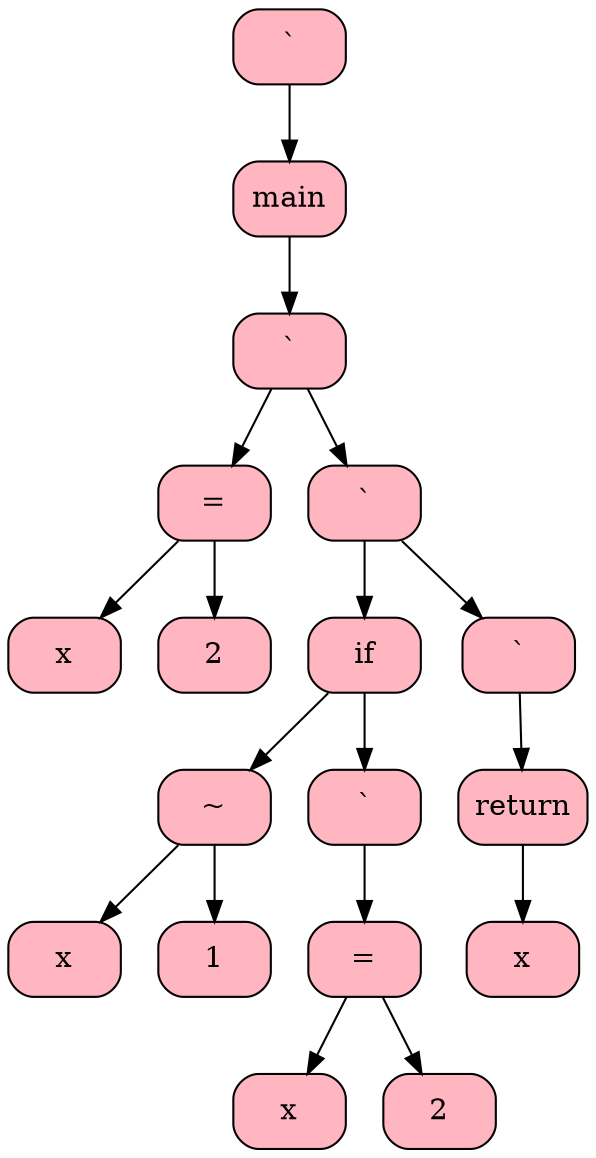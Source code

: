 digraph G { 
node [shape = record];
 "00798D78"  "00798D78" [shape = Mrecord, style = filled, fillcolor = lightpink  label = "` "];
"00798D78" -> "00791628"  "00791628" [shape = Mrecord, style = filled, fillcolor = lightpink  label = "main "];

 "00791628" -> "00798E08" 
 "00798E08" [shape = Mrecord, style = filled, fillcolor = lightpink  label = "` "];
"00798E08" -> "00791828" 
 "00798E08" -> "00798DF0" 
 "00791828" [shape = Mrecord, style = filled, fillcolor = lightpink  label = "= "];
"00791828" -> "007917F8" 
 "00791828" -> "00791810" 
 "007917F8" [shape = Mrecord, style = filled, fillcolor = lightpink  label = "x "];
 "00791810" [shape = Mrecord, style = filled, fillcolor = lightpink  label = "2 "];
 "00798DF0" [shape = Mrecord, style = filled, fillcolor = lightpink  label = "` "];
"00798DF0" -> "007904F0" 
 "00798DF0" -> "00790538" 
 "007904F0" [shape = Mrecord, style = filled, fillcolor = lightpink  label = "if "];
"007904F0" -> "00791870" 
 "007904F0" -> "007904D8" 
 "00791870" [shape = Mrecord, style = filled, fillcolor = lightpink  label = "~ "];
"00791870" -> "00791840" 
 "00791870" -> "00791858" 
 "00791840" [shape = Mrecord, style = filled, fillcolor = lightpink  label = "x "];
 "00791858" [shape = Mrecord, style = filled, fillcolor = lightpink  label = "1 "];
 "007904D8" [shape = Mrecord, style = filled, fillcolor = lightpink  label = "` "];
"007904D8" -> "007904C0"  "007904C0" [shape = Mrecord, style = filled, fillcolor = lightpink  label = "= "];
"007904C0" -> "00791888" 
 "007904C0" -> "007918A0" 
 "00791888" [shape = Mrecord, style = filled, fillcolor = lightpink  label = "x "];
 "007918A0" [shape = Mrecord, style = filled, fillcolor = lightpink  label = "2 "];
 "00790538" [shape = Mrecord, style = filled, fillcolor = lightpink  label = "` "];
"00790538" -> "00790520"  "00790520" [shape = Mrecord, style = filled, fillcolor = lightpink  label = "return "];
"00790520" -> "00790508"  "00790508" [shape = Mrecord, style = filled, fillcolor = lightpink  label = "x "];
}
